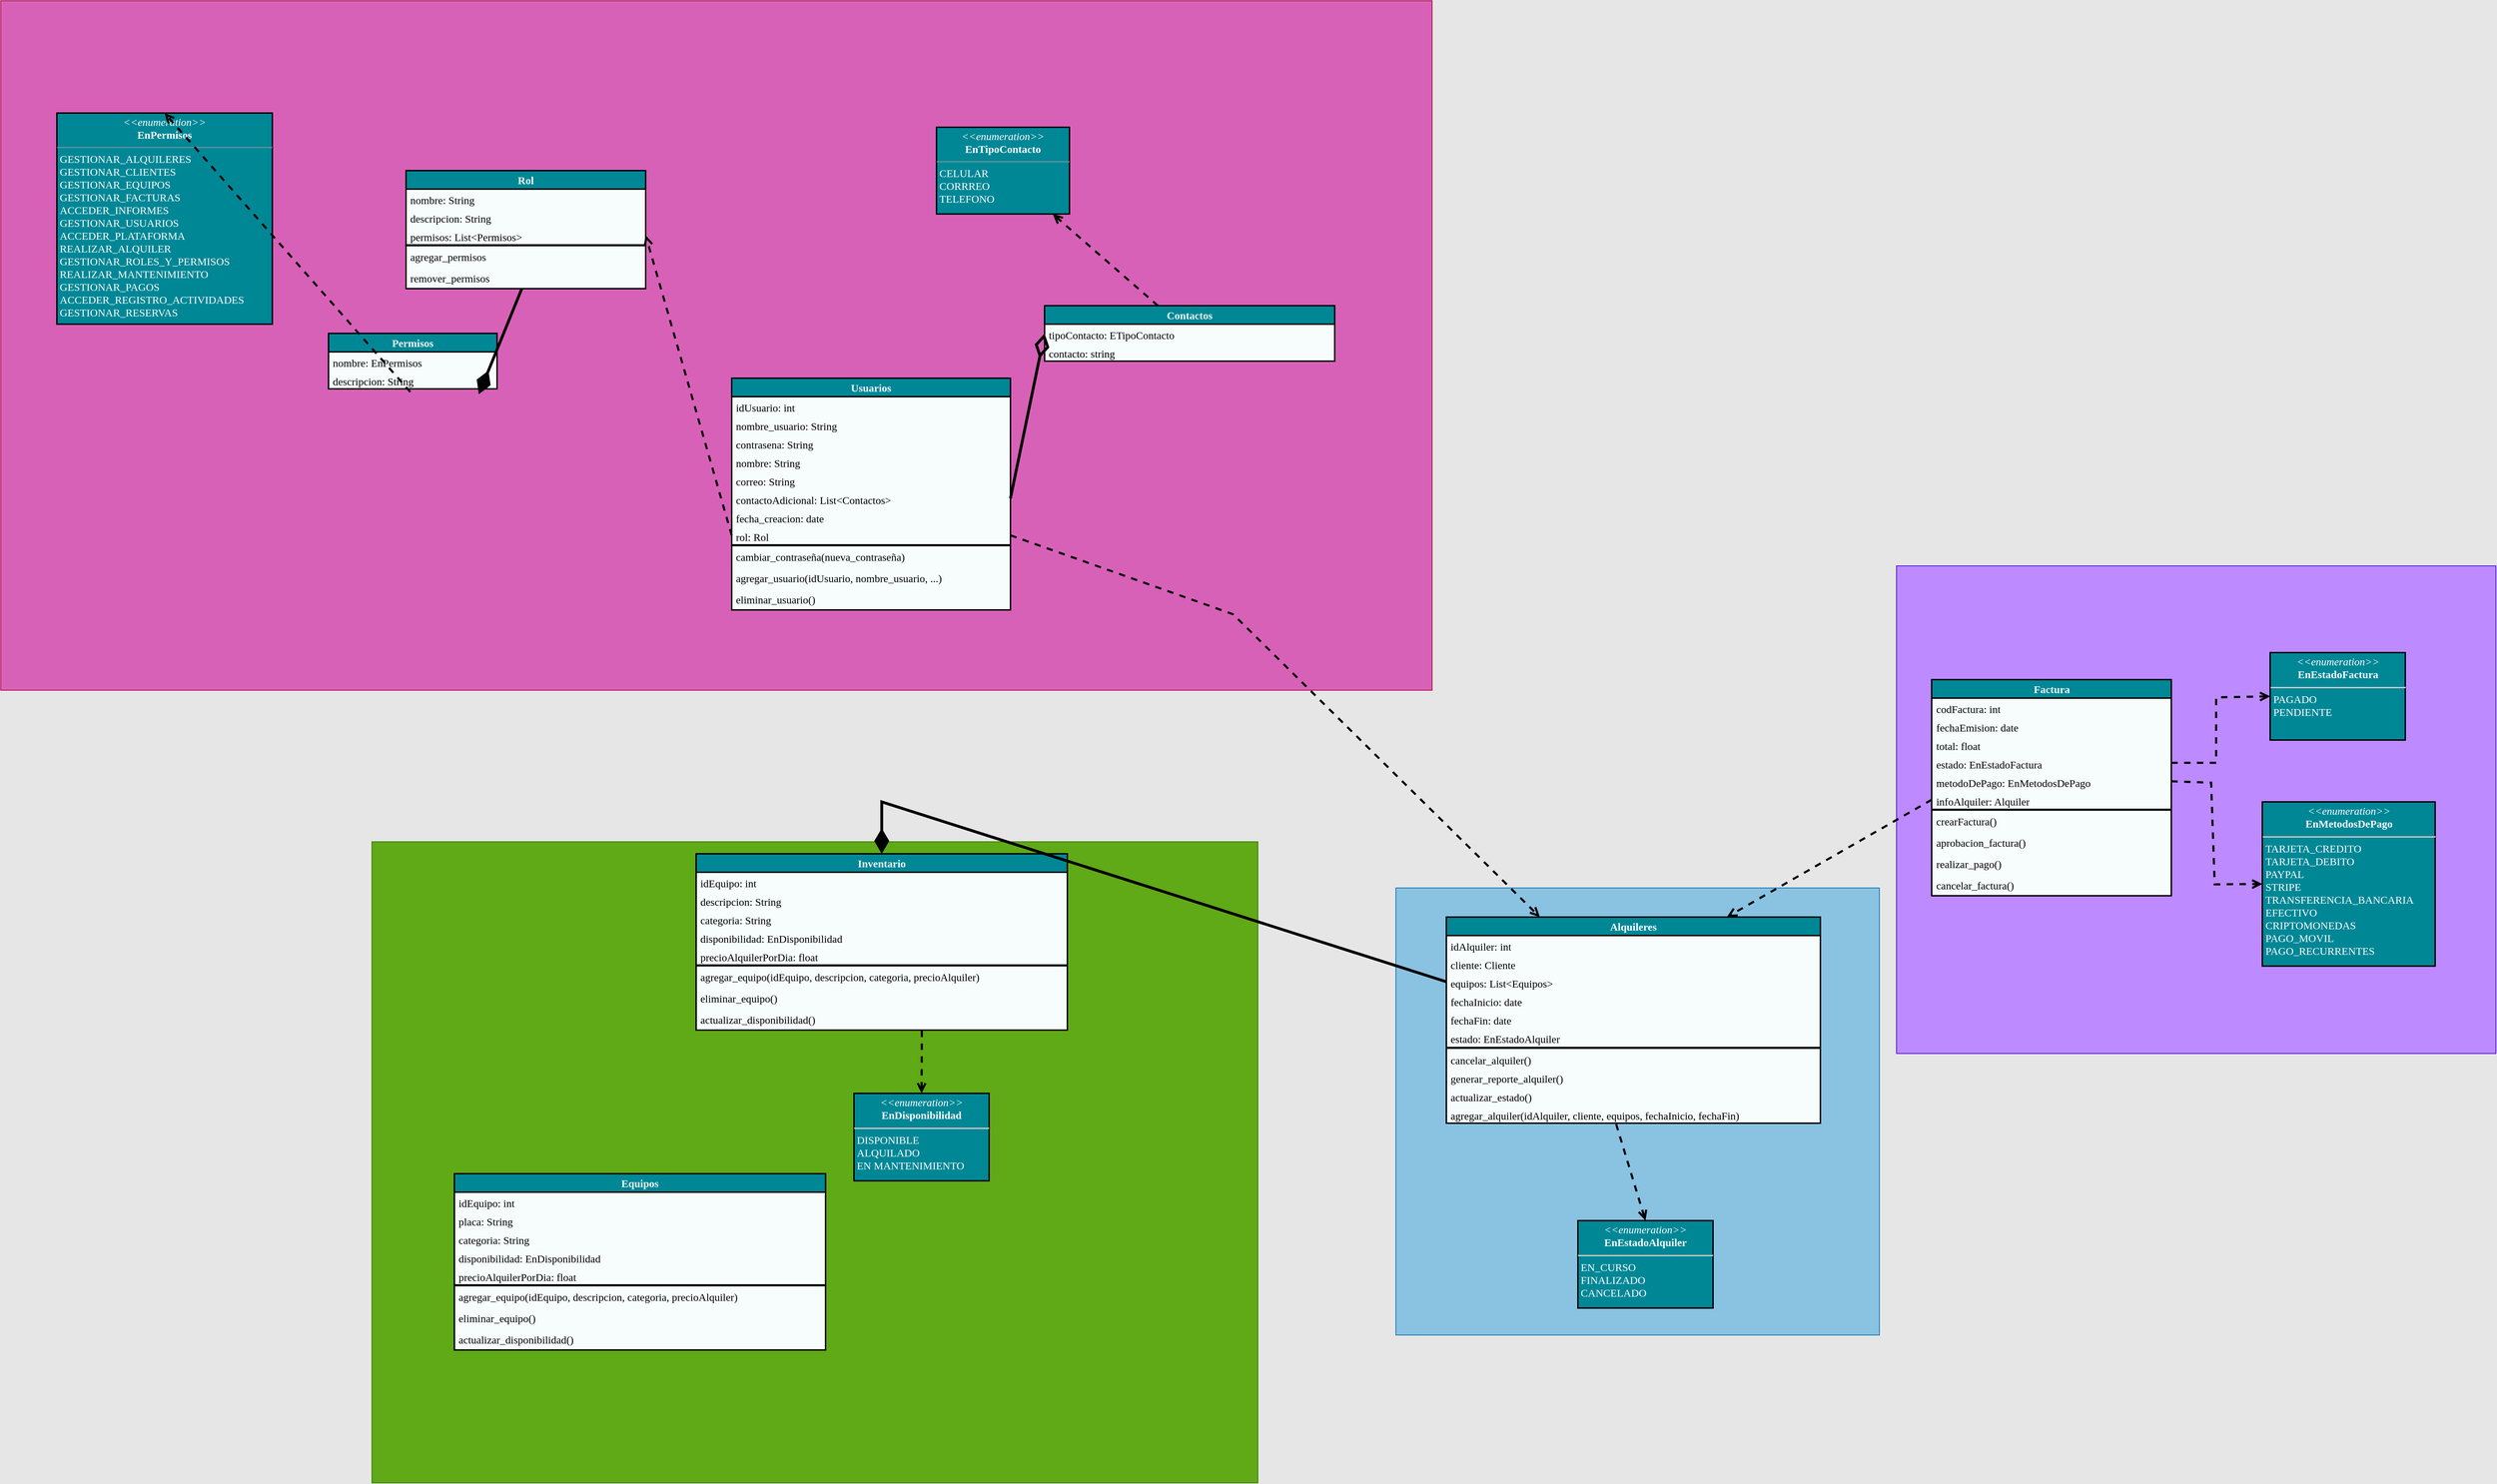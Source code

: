 <mxfile version="23.1.5" type="device">
  <diagram name="Página-1" id="8a7tAf_y6ZLoV1fNxLT-">
    <mxGraphModel dx="4469" dy="2651" grid="0" gridSize="10" guides="1" tooltips="1" connect="1" arrows="1" fold="1" page="0" pageScale="1" pageWidth="1169" pageHeight="827" background="#E6E6E6" math="0" shadow="0">
      <root>
        <mxCell id="0" />
        <mxCell id="1" parent="0" />
        <mxCell id="NBVTcC8YbQlMBI79K1pP-15" value="" style="rounded=0;whiteSpace=wrap;html=1;fillColor=#BD8AFF;fontColor=#ffffff;strokeColor=#3700CC;" vertex="1" parent="1">
          <mxGeometry x="752" y="-108" width="843" height="686" as="geometry" />
        </mxCell>
        <mxCell id="NBVTcC8YbQlMBI79K1pP-14" value="" style="rounded=0;whiteSpace=wrap;html=1;fillColor=#8AC2E2;fontColor=#ffffff;strokeColor=#006EAF;" vertex="1" parent="1">
          <mxGeometry x="48" y="345" width="680" height="629" as="geometry" />
        </mxCell>
        <mxCell id="NBVTcC8YbQlMBI79K1pP-13" value="" style="rounded=0;whiteSpace=wrap;html=1;fillColor=#D861B8;fontColor=#ffffff;strokeColor=#A50040;" vertex="1" parent="1">
          <mxGeometry x="-1914" y="-903" width="2013" height="970" as="geometry" />
        </mxCell>
        <mxCell id="NBVTcC8YbQlMBI79K1pP-11" value="" style="rounded=0;whiteSpace=wrap;html=1;fillColor=#60a917;fontColor=#ffffff;strokeColor=#2D7600;" vertex="1" parent="1">
          <mxGeometry x="-1392" y="280" width="1246" height="902" as="geometry" />
        </mxCell>
        <mxCell id="m5CR8sbhtSTVhbRc3k3T-5" value="Factura" style="swimlane;fontStyle=1;childLayout=stackLayout;horizontal=1;startSize=26;fillColor=#008796;horizontalStack=0;resizeParent=1;resizeParentMax=0;resizeLast=0;collapsible=1;marginBottom=0;whiteSpace=wrap;html=1;points=[[0,0,0,0,0],[0,0.25,0,0,0],[0,0.5,0,0,0],[0,0.75,0,0,0],[0,1,0,0,0],[0.25,0,0,0,0],[0.25,1,0,0,0],[0.5,0,0,0,0],[0.5,1,0,0,0],[0.75,0,0,0,0],[0.75,1,0,0,0],[1,0,0,0,0],[1,0.25,0,0,0],[1,0.5,0,0,0],[1,0.75,0,0,0],[1,1,0,0,0]];fontColor=#F7FCFC;strokeColor=#000000;fontSize=15;strokeWidth=2;swimlaneFillColor=#F7FCFC;fontFamily=Verdana;" parent="1" vertex="1">
          <mxGeometry x="801.5" y="52" width="337" height="304" as="geometry" />
        </mxCell>
        <mxCell id="m5CR8sbhtSTVhbRc3k3T-6" value="codFactura: int" style="text;strokeColor=none;fillColor=none;align=left;verticalAlign=top;spacingLeft=4;spacingRight=4;overflow=hidden;rotatable=0;points=[[0,0.5],[1,0.5]];portConstraint=eastwest;whiteSpace=wrap;html=1;fontColor=#000000;fontSize=15;fontFamily=Verdana;" parent="m5CR8sbhtSTVhbRc3k3T-5" vertex="1">
          <mxGeometry y="26" width="337" height="26" as="geometry" />
        </mxCell>
        <mxCell id="m5CR8sbhtSTVhbRc3k3T-7" value="fechaEmision: date" style="text;strokeColor=none;fillColor=none;align=left;verticalAlign=top;spacingLeft=4;spacingRight=4;overflow=hidden;rotatable=0;points=[[0,0.5],[1,0.5]];portConstraint=eastwest;whiteSpace=wrap;html=1;fontColor=#000000;fontSize=15;fontFamily=Verdana;" parent="m5CR8sbhtSTVhbRc3k3T-5" vertex="1">
          <mxGeometry y="52" width="337" height="26" as="geometry" />
        </mxCell>
        <object label="total: float" Total="" id="fgJ_T-vyC5k4SfeZIv40-2">
          <mxCell style="text;strokeColor=none;fillColor=none;align=left;verticalAlign=top;spacingLeft=4;spacingRight=4;overflow=hidden;rotatable=0;points=[[0,0.5],[1,0.5]];portConstraint=eastwest;whiteSpace=wrap;html=1;fontColor=#000000;fontSize=15;fontFamily=Verdana;" parent="m5CR8sbhtSTVhbRc3k3T-5" vertex="1">
            <mxGeometry y="78" width="337" height="26" as="geometry" />
          </mxCell>
        </object>
        <object label="estado:&amp;nbsp;&lt;span style=&quot;text-align: center;&quot;&gt;EnEstadoFactura&lt;/span&gt;" Total="" id="fgJ_T-vyC5k4SfeZIv40-3">
          <mxCell style="text;strokeColor=none;fillColor=none;align=left;verticalAlign=top;spacingLeft=4;spacingRight=4;overflow=hidden;rotatable=0;points=[[0,0.5],[1,0.5]];portConstraint=eastwest;whiteSpace=wrap;html=1;fontColor=#000000;fontSize=15;fontFamily=Verdana;" parent="m5CR8sbhtSTVhbRc3k3T-5" vertex="1">
            <mxGeometry y="104" width="337" height="26" as="geometry" />
          </mxCell>
        </object>
        <object label="metodoDePago: EnMetodosDePago" Total="" id="fgJ_T-vyC5k4SfeZIv40-6">
          <mxCell style="text;strokeColor=none;fillColor=none;align=left;verticalAlign=top;spacingLeft=4;spacingRight=4;overflow=hidden;rotatable=0;points=[[0,0.5],[1,0.5]];portConstraint=eastwest;whiteSpace=wrap;html=1;fontColor=#000000;fontSize=15;fontFamily=Verdana;" parent="m5CR8sbhtSTVhbRc3k3T-5" vertex="1">
            <mxGeometry y="130" width="337" height="26" as="geometry" />
          </mxCell>
        </object>
        <object label="infoAlquiler: Alquiler" Total="" id="fgJ_T-vyC5k4SfeZIv40-9">
          <mxCell style="text;strokeColor=none;fillColor=none;align=left;verticalAlign=top;spacingLeft=4;spacingRight=4;overflow=hidden;rotatable=0;points=[[0,0.5],[1,0.5]];portConstraint=eastwest;whiteSpace=wrap;html=1;fontColor=#000000;fontSize=15;fontFamily=Verdana;" parent="m5CR8sbhtSTVhbRc3k3T-5" vertex="1">
            <mxGeometry y="156" width="337" height="26" as="geometry" />
          </mxCell>
        </object>
        <mxCell id="m5CR8sbhtSTVhbRc3k3T-3" value="" style="line;strokeWidth=3;fillColor=none;align=left;verticalAlign=middle;spacingTop=-1;spacingLeft=3;spacingRight=3;rotatable=0;labelPosition=right;points=[];portConstraint=eastwest;strokeColor=inherit;fontColor=#000000;fontSize=15;fontFamily=Verdana;" parent="m5CR8sbhtSTVhbRc3k3T-5" vertex="1">
          <mxGeometry y="182" width="337" height="2" as="geometry" />
        </mxCell>
        <mxCell id="m5CR8sbhtSTVhbRc3k3T-4" value="crearFactura()" style="text;strokeColor=none;fillColor=none;align=left;verticalAlign=top;spacingLeft=4;spacingRight=4;overflow=hidden;rotatable=0;points=[[0,0.5],[1,0.5]];portConstraint=eastwest;whiteSpace=wrap;html=1;fontColor=#000000;fontSize=15;fontFamily=Verdana;" parent="m5CR8sbhtSTVhbRc3k3T-5" vertex="1">
          <mxGeometry y="184" width="337" height="30" as="geometry" />
        </mxCell>
        <mxCell id="KvDCw4Us0EKXB_KUAqWt-22" value="aprobacion_factura()" style="text;strokeColor=none;fillColor=none;align=left;verticalAlign=top;spacingLeft=4;spacingRight=4;overflow=hidden;rotatable=0;points=[[0,0.5],[1,0.5]];portConstraint=eastwest;whiteSpace=wrap;html=1;fontColor=#000000;fontSize=15;fontFamily=Verdana;" parent="m5CR8sbhtSTVhbRc3k3T-5" vertex="1">
          <mxGeometry y="214" width="337" height="30" as="geometry" />
        </mxCell>
        <mxCell id="m6P9gPZGM51h0eqVbEvU-8" value="realizar_pago()" style="text;strokeColor=none;fillColor=none;align=left;verticalAlign=top;spacingLeft=4;spacingRight=4;overflow=hidden;rotatable=0;points=[[0,0.5],[1,0.5]];portConstraint=eastwest;whiteSpace=wrap;html=1;fontColor=#000000;fontSize=15;fontFamily=Verdana;" parent="m5CR8sbhtSTVhbRc3k3T-5" vertex="1">
          <mxGeometry y="244" width="337" height="30" as="geometry" />
        </mxCell>
        <mxCell id="m6P9gPZGM51h0eqVbEvU-10" value="cancelar_factura()" style="text;strokeColor=none;fillColor=none;align=left;verticalAlign=top;spacingLeft=4;spacingRight=4;overflow=hidden;rotatable=0;points=[[0,0.5],[1,0.5]];portConstraint=eastwest;whiteSpace=wrap;html=1;fontColor=#000000;fontSize=15;fontFamily=Verdana;" parent="m5CR8sbhtSTVhbRc3k3T-5" vertex="1">
          <mxGeometry y="274" width="337" height="30" as="geometry" />
        </mxCell>
        <mxCell id="fgJ_T-vyC5k4SfeZIv40-5" value="" style="html=1;verticalAlign=bottom;endArrow=open;dashed=1;endSize=8;curved=0;rounded=0;exitX=1;exitY=0.5;exitDx=0;exitDy=0;entryX=0;entryY=0.5;entryDx=0;entryDy=0;fontColor=#000000;strokeColor=#000000;strokeWidth=3;fontSize=15;fontFamily=Verdana;" parent="1" source="fgJ_T-vyC5k4SfeZIv40-3" target="0J0UeyugDyh7OBtp51ZW-2" edge="1">
          <mxGeometry relative="1" as="geometry">
            <mxPoint x="1066.5" y="138" as="sourcePoint" />
            <mxPoint x="1194.5" y="121" as="targetPoint" />
            <Array as="points">
              <mxPoint x="1201.5" y="169" />
              <mxPoint x="1201.5" y="77" />
            </Array>
          </mxGeometry>
        </mxCell>
        <mxCell id="fgJ_T-vyC5k4SfeZIv40-7" value="&lt;p style=&quot;margin: 4px 0px 0px; text-align: center; font-size: 15px;&quot;&gt;&lt;i style=&quot;font-size: 15px;&quot;&gt;&amp;lt;&amp;lt;enumeration&amp;gt;&amp;gt;&lt;/i&gt;&lt;br style=&quot;font-size: 15px;&quot;&gt;&lt;b style=&quot;font-size: 15px;&quot;&gt;EnMetodosDePago&lt;/b&gt;&lt;/p&gt;&lt;hr style=&quot;font-size: 15px;&quot;&gt;&lt;p style=&quot;margin: 0px 0px 0px 4px; font-size: 15px;&quot;&gt;TARJETA_CREDITO&lt;br style=&quot;font-size: 15px;&quot;&gt;    TARJETA_DEBITO&lt;br style=&quot;font-size: 15px;&quot;&gt;    PAYPAL&lt;br style=&quot;font-size: 15px;&quot;&gt;    STRIPE&lt;br style=&quot;font-size: 15px;&quot;&gt;    TRANSFERENCIA_BANCARIA&lt;br style=&quot;font-size: 15px;&quot;&gt;    EFECTIVO&lt;br style=&quot;font-size: 15px;&quot;&gt;    CRIPTOMONEDAS&lt;br style=&quot;font-size: 15px;&quot;&gt;    PAGO_MOVIL&lt;br style=&quot;font-size: 15px;&quot;&gt;    PAGO_RECURRENTES&lt;br style=&quot;font-size: 15px;&quot;&gt;&lt;/p&gt;" style="verticalAlign=top;align=left;overflow=fill;fontSize=15;fontFamily=Verdana;html=1;whiteSpace=wrap;fontColor=#ffffff;fillColor=#008796;strokeColor=#000000;strokeWidth=2;" parent="1" vertex="1">
          <mxGeometry x="1266.5" y="224" width="243" height="231" as="geometry" />
        </mxCell>
        <mxCell id="fgJ_T-vyC5k4SfeZIv40-10" value="" style="html=1;verticalAlign=bottom;endArrow=open;dashed=1;endSize=8;curved=0;rounded=0;exitX=1;exitY=0.5;exitDx=0;exitDy=0;entryX=0;entryY=0.5;entryDx=0;entryDy=0;fontColor=#000000;strokeColor=#000000;strokeWidth=3;fontSize=15;fontFamily=Verdana;" parent="1" source="fgJ_T-vyC5k4SfeZIv40-6" target="fgJ_T-vyC5k4SfeZIv40-7" edge="1">
          <mxGeometry relative="1" as="geometry">
            <mxPoint x="1113.5" y="189" as="sourcePoint" />
            <mxPoint x="1247.5" y="151" as="targetPoint" />
            <Array as="points">
              <mxPoint x="1194.5" y="197" />
              <mxPoint x="1199.5" y="340" />
            </Array>
          </mxGeometry>
        </mxCell>
        <mxCell id="KvDCw4Us0EKXB_KUAqWt-5" value="Alquileres" style="swimlane;fontStyle=1;childLayout=stackLayout;horizontal=1;startSize=26;fillColor=#008796;horizontalStack=0;resizeParent=1;resizeParentMax=0;resizeLast=0;collapsible=1;marginBottom=0;whiteSpace=wrap;html=1;points=[[0,0,0,0,0],[0,0.25,0,0,0],[0,0.5,0,0,0],[0,0.75,0,0,0],[0,1,0,0,0],[0.25,0,0,0,0],[0.25,1,0,0,0],[0.5,0,0,0,0],[0.5,1,0,0,0],[0.75,0,0,0,0],[0.75,1,0,0,0],[1,0,0,0,0],[1,0.25,0,0,0],[1,0.5,0,0,0],[1,0.75,0,0,0],[1,1,0,0,0]];fontColor=#ffffff;strokeColor=#000000;fontSize=15;strokeWidth=2;swimlaneFillColor=#F7FCFC;fontFamily=Verdana;" parent="1" vertex="1">
          <mxGeometry x="119" y="386" width="526" height="290" as="geometry" />
        </mxCell>
        <object label="idAlquiler: int" Total="" id="m6P9gPZGM51h0eqVbEvU-9">
          <mxCell style="text;strokeColor=none;fillColor=none;align=left;verticalAlign=top;spacingLeft=4;spacingRight=4;overflow=hidden;rotatable=0;points=[[0,0.5],[1,0.5]];portConstraint=eastwest;whiteSpace=wrap;html=1;fontColor=#000000;fontSize=15;fontFamily=Verdana;" parent="KvDCw4Us0EKXB_KUAqWt-5" vertex="1">
            <mxGeometry y="26" width="526" height="26" as="geometry" />
          </mxCell>
        </object>
        <object label="cliente: Cliente" Total="" id="m5CR8sbhtSTVhbRc3k3T-8">
          <mxCell style="text;strokeColor=none;fillColor=none;align=left;verticalAlign=top;spacingLeft=4;spacingRight=4;overflow=hidden;rotatable=0;points=[[0,0.5],[1,0.5]];portConstraint=eastwest;whiteSpace=wrap;html=1;fontColor=#000000;fontSize=15;fontFamily=Verdana;" parent="KvDCw4Us0EKXB_KUAqWt-5" vertex="1">
            <mxGeometry y="52" width="526" height="26" as="geometry" />
          </mxCell>
        </object>
        <object label="equipos:&amp;nbsp;List&amp;lt;Equipos&amp;gt;" Total="" id="KvDCw4Us0EKXB_KUAqWt-10">
          <mxCell style="text;strokeColor=none;fillColor=none;align=left;verticalAlign=top;spacingLeft=4;spacingRight=4;overflow=hidden;rotatable=0;points=[[0,0.5],[1,0.5]];portConstraint=eastwest;whiteSpace=wrap;html=1;fontColor=#000000;fontSize=15;fontFamily=Verdana;" parent="KvDCw4Us0EKXB_KUAqWt-5" vertex="1">
            <mxGeometry y="78" width="526" height="26" as="geometry" />
          </mxCell>
        </object>
        <object label="fechaInicio: date" Total="" id="m6P9gPZGM51h0eqVbEvU-6">
          <mxCell style="text;strokeColor=none;fillColor=none;align=left;verticalAlign=top;spacingLeft=4;spacingRight=4;overflow=hidden;rotatable=0;points=[[0,0.5],[1,0.5]];portConstraint=eastwest;whiteSpace=wrap;html=1;fontColor=#000000;fontSize=15;fontFamily=Verdana;" parent="KvDCw4Us0EKXB_KUAqWt-5" vertex="1">
            <mxGeometry y="104" width="526" height="26" as="geometry" />
          </mxCell>
        </object>
        <object label="fechaFin: date" Total="" id="m6P9gPZGM51h0eqVbEvU-7">
          <mxCell style="text;strokeColor=none;fillColor=none;align=left;verticalAlign=top;spacingLeft=4;spacingRight=4;overflow=hidden;rotatable=0;points=[[0,0.5],[1,0.5]];portConstraint=eastwest;whiteSpace=wrap;html=1;fontColor=#000000;fontSize=15;fontFamily=Verdana;" parent="KvDCw4Us0EKXB_KUAqWt-5" vertex="1">
            <mxGeometry y="130" width="526" height="26" as="geometry" />
          </mxCell>
        </object>
        <object label="estado: EnEstadoAlquiler" Total="" id="m6P9gPZGM51h0eqVbEvU-28">
          <mxCell style="text;strokeColor=none;fillColor=none;align=left;verticalAlign=top;spacingLeft=4;spacingRight=4;overflow=hidden;rotatable=0;points=[[0,0.5],[1,0.5]];portConstraint=eastwest;whiteSpace=wrap;html=1;fontColor=#000000;fontSize=15;fontFamily=Verdana;" parent="KvDCw4Us0EKXB_KUAqWt-5" vertex="1">
            <mxGeometry y="156" width="526" height="26" as="geometry" />
          </mxCell>
        </object>
        <mxCell id="KvDCw4Us0EKXB_KUAqWt-15" value="" style="line;strokeWidth=3;fillColor=none;align=left;verticalAlign=middle;spacingTop=-1;spacingLeft=3;spacingRight=3;rotatable=0;labelPosition=right;points=[];portConstraint=eastwest;strokeColor=inherit;fontColor=#000000;fontSize=15;fontFamily=Verdana;" parent="KvDCw4Us0EKXB_KUAqWt-5" vertex="1">
          <mxGeometry y="182" width="526" height="4" as="geometry" />
        </mxCell>
        <mxCell id="KvDCw4Us0EKXB_KUAqWt-16" value="cancelar_alquiler()" style="text;strokeColor=none;fillColor=none;align=left;verticalAlign=top;spacingLeft=4;spacingRight=4;overflow=hidden;rotatable=0;points=[[0,0.5],[1,0.5]];portConstraint=eastwest;whiteSpace=wrap;html=1;fontColor=#000000;fontSize=15;fontFamily=Verdana;" parent="KvDCw4Us0EKXB_KUAqWt-5" vertex="1">
          <mxGeometry y="186" width="526" height="26" as="geometry" />
        </mxCell>
        <mxCell id="m6P9gPZGM51h0eqVbEvU-23" value="generar_reporte_alquiler()" style="text;strokeColor=none;fillColor=none;align=left;verticalAlign=top;spacingLeft=4;spacingRight=4;overflow=hidden;rotatable=0;points=[[0,0.5],[1,0.5]];portConstraint=eastwest;whiteSpace=wrap;html=1;fontColor=#000000;fontSize=15;fontFamily=Verdana;" parent="KvDCw4Us0EKXB_KUAqWt-5" vertex="1">
          <mxGeometry y="212" width="526" height="26" as="geometry" />
        </mxCell>
        <mxCell id="m6P9gPZGM51h0eqVbEvU-31" value="actualizar_estado()" style="text;strokeColor=none;fillColor=none;align=left;verticalAlign=top;spacingLeft=4;spacingRight=4;overflow=hidden;rotatable=0;points=[[0,0.5],[1,0.5]];portConstraint=eastwest;whiteSpace=wrap;html=1;fontColor=#000000;fontSize=15;fontFamily=Verdana;" parent="KvDCw4Us0EKXB_KUAqWt-5" vertex="1">
          <mxGeometry y="238" width="526" height="26" as="geometry" />
        </mxCell>
        <mxCell id="m6P9gPZGM51h0eqVbEvU-32" value="agregar_alquiler(idAlquiler, cliente, equipos, fechaInicio, fechaFin)" style="text;strokeColor=none;fillColor=none;align=left;verticalAlign=top;spacingLeft=4;spacingRight=4;overflow=hidden;rotatable=0;points=[[0,0.5],[1,0.5]];portConstraint=eastwest;whiteSpace=wrap;html=1;fontColor=#000000;fontSize=15;fontFamily=Verdana;" parent="KvDCw4Us0EKXB_KUAqWt-5" vertex="1">
          <mxGeometry y="264" width="526" height="26" as="geometry" />
        </mxCell>
        <mxCell id="KvDCw4Us0EKXB_KUAqWt-17" value="" style="html=1;verticalAlign=bottom;endArrow=open;dashed=1;endSize=8;curved=0;rounded=0;exitX=0;exitY=0.5;exitDx=0;exitDy=0;entryX=0.75;entryY=0;entryDx=0;entryDy=0;fontColor=#000000;strokeColor=#000000;strokeWidth=3;fontSize=15;fontFamily=Verdana;entryPerimeter=0;" parent="1" source="fgJ_T-vyC5k4SfeZIv40-9" target="KvDCw4Us0EKXB_KUAqWt-5" edge="1">
          <mxGeometry relative="1" as="geometry">
            <mxPoint x="1105.5" y="212" as="sourcePoint" />
            <mxPoint x="520" y="318" as="targetPoint" />
          </mxGeometry>
        </mxCell>
        <mxCell id="x4YPTmJRGb7PmWGS7XKL-1" value="Usuarios" style="swimlane;fontStyle=1;childLayout=stackLayout;horizontal=1;startSize=26;fillColor=#008796;horizontalStack=0;resizeParent=1;resizeParentMax=0;resizeLast=0;collapsible=1;marginBottom=0;whiteSpace=wrap;html=1;points=[[0,0,0,0,0],[0,0.25,0,0,0],[0,0.5,0,0,0],[0,0.75,0,0,0],[0,1,0,0,0],[0.25,0,0,0,0],[0.25,1,0,0,0],[0.5,0,0,0,0],[0.5,1,0,0,0],[0.75,0,0,0,0],[0.75,1,0,0,0],[1,0,0,0,0],[1,0.25,0,0,0],[1,0.5,0,0,0],[1,0.75,0,0,0],[1,1,0,0,0]];fontColor=#F7FCFC;strokeColor=#000000;fontSize=15;strokeWidth=2;swimlaneFillColor=#F7FCFC;fontFamily=Verdana;" parent="1" vertex="1">
          <mxGeometry x="-886" y="-372" width="392" height="326" as="geometry" />
        </mxCell>
        <mxCell id="x4YPTmJRGb7PmWGS7XKL-2" value="idUsuario: int" style="text;strokeColor=none;fillColor=none;align=left;verticalAlign=top;spacingLeft=4;spacingRight=4;overflow=hidden;rotatable=0;points=[[0,0.5],[1,0.5]];portConstraint=eastwest;whiteSpace=wrap;html=1;fontColor=#000000;fontSize=15;fontFamily=Verdana;" parent="x4YPTmJRGb7PmWGS7XKL-1" vertex="1">
          <mxGeometry y="26" width="392" height="26" as="geometry" />
        </mxCell>
        <mxCell id="x4YPTmJRGb7PmWGS7XKL-3" value="nombre_usuario: String" style="text;strokeColor=none;fillColor=none;align=left;verticalAlign=top;spacingLeft=4;spacingRight=4;overflow=hidden;rotatable=0;points=[[0,0.5],[1,0.5]];portConstraint=eastwest;whiteSpace=wrap;html=1;fontColor=#000000;fontSize=15;fontFamily=Verdana;" parent="x4YPTmJRGb7PmWGS7XKL-1" vertex="1">
          <mxGeometry y="52" width="392" height="26" as="geometry" />
        </mxCell>
        <object label="contrasena: String" Total="" id="x4YPTmJRGb7PmWGS7XKL-4">
          <mxCell style="text;strokeColor=none;fillColor=none;align=left;verticalAlign=top;spacingLeft=4;spacingRight=4;overflow=hidden;rotatable=0;points=[[0,0.5],[1,0.5]];portConstraint=eastwest;whiteSpace=wrap;html=1;fontColor=#000000;fontSize=15;fontFamily=Verdana;" parent="x4YPTmJRGb7PmWGS7XKL-1" vertex="1">
            <mxGeometry y="78" width="392" height="26" as="geometry" />
          </mxCell>
        </object>
        <object label="nombre: String" Total="" id="x4YPTmJRGb7PmWGS7XKL-5">
          <mxCell style="text;strokeColor=none;fillColor=none;align=left;verticalAlign=top;spacingLeft=4;spacingRight=4;overflow=hidden;rotatable=0;points=[[0,0.5],[1,0.5]];portConstraint=eastwest;whiteSpace=wrap;html=1;fontColor=#000000;fontSize=15;fontFamily=Verdana;" parent="x4YPTmJRGb7PmWGS7XKL-1" vertex="1">
            <mxGeometry y="104" width="392" height="26" as="geometry" />
          </mxCell>
        </object>
        <object label="correo: String" Total="" id="x4YPTmJRGb7PmWGS7XKL-6">
          <mxCell style="text;strokeColor=none;fillColor=none;align=left;verticalAlign=top;spacingLeft=4;spacingRight=4;overflow=hidden;rotatable=0;points=[[0,0.5],[1,0.5]];portConstraint=eastwest;whiteSpace=wrap;html=1;fontColor=#000000;fontSize=15;fontFamily=Verdana;" parent="x4YPTmJRGb7PmWGS7XKL-1" vertex="1">
            <mxGeometry y="130" width="392" height="26" as="geometry" />
          </mxCell>
        </object>
        <object label="contactoAdicional:&amp;nbsp;List&amp;lt;Contactos&amp;gt;" Total="" id="x4YPTmJRGb7PmWGS7XKL-7">
          <mxCell style="text;strokeColor=none;fillColor=none;align=left;verticalAlign=top;spacingLeft=4;spacingRight=4;overflow=hidden;rotatable=0;points=[[0,0.5],[1,0.5]];portConstraint=eastwest;whiteSpace=wrap;html=1;fontColor=#000000;fontSize=15;fontFamily=Verdana;" parent="x4YPTmJRGb7PmWGS7XKL-1" vertex="1">
            <mxGeometry y="156" width="392" height="26" as="geometry" />
          </mxCell>
        </object>
        <object label="fecha_creacion: date" Total="" id="0J0UeyugDyh7OBtp51ZW-16">
          <mxCell style="text;strokeColor=none;fillColor=none;align=left;verticalAlign=top;spacingLeft=4;spacingRight=4;overflow=hidden;rotatable=0;points=[[0,0.5],[1,0.5]];portConstraint=eastwest;whiteSpace=wrap;html=1;fontColor=#000000;fontSize=15;fontFamily=Verdana;" parent="x4YPTmJRGb7PmWGS7XKL-1" vertex="1">
            <mxGeometry y="182" width="392" height="26" as="geometry" />
          </mxCell>
        </object>
        <object label="rol: Rol" Total="" id="x4YPTmJRGb7PmWGS7XKL-8">
          <mxCell style="text;strokeColor=none;fillColor=none;align=left;verticalAlign=top;spacingLeft=4;spacingRight=4;overflow=hidden;rotatable=0;points=[[0,0.5],[1,0.5]];portConstraint=eastwest;whiteSpace=wrap;html=1;fontColor=#000000;fontSize=15;fontFamily=Verdana;" parent="x4YPTmJRGb7PmWGS7XKL-1" vertex="1">
            <mxGeometry y="208" width="392" height="26" as="geometry" />
          </mxCell>
        </object>
        <mxCell id="x4YPTmJRGb7PmWGS7XKL-9" value="" style="line;strokeWidth=3;fillColor=none;align=left;verticalAlign=middle;spacingTop=-1;spacingLeft=3;spacingRight=3;rotatable=0;labelPosition=right;points=[];portConstraint=eastwest;strokeColor=inherit;fontColor=#000000;fontSize=15;fontFamily=Verdana;" parent="x4YPTmJRGb7PmWGS7XKL-1" vertex="1">
          <mxGeometry y="234" width="392" height="2" as="geometry" />
        </mxCell>
        <mxCell id="x4YPTmJRGb7PmWGS7XKL-11" value="cambiar_contraseña(nueva_contraseña)" style="text;strokeColor=none;fillColor=none;align=left;verticalAlign=top;spacingLeft=4;spacingRight=4;overflow=hidden;rotatable=0;points=[[0,0.5],[1,0.5]];portConstraint=eastwest;whiteSpace=wrap;html=1;fontColor=#000000;fontSize=15;fontFamily=Verdana;" parent="x4YPTmJRGb7PmWGS7XKL-1" vertex="1">
          <mxGeometry y="236" width="392" height="30" as="geometry" />
        </mxCell>
        <mxCell id="m6P9gPZGM51h0eqVbEvU-26" value="agregar_usuario(idUsuario, nombre_usuario, ...)" style="text;strokeColor=none;fillColor=none;align=left;verticalAlign=top;spacingLeft=4;spacingRight=4;overflow=hidden;rotatable=0;points=[[0,0.5],[1,0.5]];portConstraint=eastwest;whiteSpace=wrap;html=1;fontColor=#000000;fontSize=15;fontFamily=Verdana;" parent="x4YPTmJRGb7PmWGS7XKL-1" vertex="1">
          <mxGeometry y="266" width="392" height="30" as="geometry" />
        </mxCell>
        <mxCell id="m6P9gPZGM51h0eqVbEvU-27" value="eliminar_usuario()" style="text;strokeColor=none;fillColor=none;align=left;verticalAlign=top;spacingLeft=4;spacingRight=4;overflow=hidden;rotatable=0;points=[[0,0.5],[1,0.5]];portConstraint=eastwest;whiteSpace=wrap;html=1;fontColor=#000000;fontSize=15;fontFamily=Verdana;" parent="x4YPTmJRGb7PmWGS7XKL-1" vertex="1">
          <mxGeometry y="296" width="392" height="30" as="geometry" />
        </mxCell>
        <mxCell id="x4YPTmJRGb7PmWGS7XKL-12" value="Contactos" style="swimlane;fontStyle=1;childLayout=stackLayout;horizontal=1;startSize=26;fillColor=#008796;horizontalStack=0;resizeParent=1;resizeParentMax=0;resizeLast=0;collapsible=1;marginBottom=0;whiteSpace=wrap;html=1;fontColor=#F7FCFC;strokeColor=#000000;swimlaneFillColor=#F7FCFC;strokeWidth=2;align=center;verticalAlign=middle;fontFamily=Verdana;fontSize=15;" parent="1" vertex="1">
          <mxGeometry x="-446" y="-474" width="408" height="78" as="geometry" />
        </mxCell>
        <mxCell id="x4YPTmJRGb7PmWGS7XKL-13" value="tipoContacto: ETipoContacto" style="text;strokeColor=none;fillColor=none;align=left;verticalAlign=top;spacingLeft=4;spacingRight=4;overflow=hidden;rotatable=0;points=[[0,0.5],[1,0.5]];portConstraint=eastwest;whiteSpace=wrap;html=1;fontColor=#000000;fontFamily=Verdana;fontSize=15;fontStyle=0;" parent="x4YPTmJRGb7PmWGS7XKL-12" vertex="1">
          <mxGeometry y="26" width="408" height="26" as="geometry" />
        </mxCell>
        <mxCell id="x4YPTmJRGb7PmWGS7XKL-14" value="contacto: string" style="text;strokeColor=none;fillColor=none;align=left;verticalAlign=top;spacingLeft=4;spacingRight=4;overflow=hidden;rotatable=0;points=[[0,0.5],[1,0.5]];portConstraint=eastwest;whiteSpace=wrap;html=1;fontColor=#000000;fontFamily=Verdana;fontSize=15;fontStyle=0;" parent="x4YPTmJRGb7PmWGS7XKL-12" vertex="1">
          <mxGeometry y="52" width="408" height="26" as="geometry" />
        </mxCell>
        <mxCell id="x4YPTmJRGb7PmWGS7XKL-15" value="" style="html=1;verticalAlign=bottom;endArrow=open;dashed=1;endSize=8;curved=0;rounded=0;strokeColor=#000000;strokeWidth=3;" parent="1" source="x4YPTmJRGb7PmWGS7XKL-12" target="x4YPTmJRGb7PmWGS7XKL-18" edge="1">
          <mxGeometry relative="1" as="geometry">
            <mxPoint x="-403" y="-202" as="sourcePoint" />
            <mxPoint x="-299" y="-223" as="targetPoint" />
          </mxGeometry>
        </mxCell>
        <mxCell id="x4YPTmJRGb7PmWGS7XKL-16" value="" style="endArrow=diamondThin;endFill=0;endSize=24;html=1;rounded=0;strokeColor=#000000;exitX=1;exitY=0.5;exitDx=0;exitDy=0;entryX=0;entryY=0.5;entryDx=0;entryDy=0;strokeWidth=4;" parent="1" source="x4YPTmJRGb7PmWGS7XKL-7" target="x4YPTmJRGb7PmWGS7XKL-13" edge="1">
          <mxGeometry width="160" relative="1" as="geometry">
            <mxPoint x="-386" y="-131" as="sourcePoint" />
            <mxPoint x="-146" y="-43" as="targetPoint" />
          </mxGeometry>
        </mxCell>
        <mxCell id="x4YPTmJRGb7PmWGS7XKL-18" value="&lt;p style=&quot;margin:0px;margin-top:4px;text-align:center;&quot;&gt;&lt;i&gt;&amp;lt;&amp;lt;enumeration&amp;gt;&amp;gt;&lt;/i&gt;&lt;br&gt;&lt;b&gt;EnTipoContacto&lt;/b&gt;&lt;/p&gt;&lt;hr size=&quot;1&quot;&gt;&lt;p style=&quot;margin:0px;margin-left:4px;&quot;&gt;CELULAR&lt;/p&gt;&lt;p style=&quot;margin:0px;margin-left:4px;&quot;&gt;CORRREO&lt;/p&gt;&lt;p style=&quot;margin:0px;margin-left:4px;&quot;&gt;TELEFONO&lt;/p&gt;&lt;p style=&quot;margin:0px;margin-left:4px;&quot;&gt;&lt;br&gt;&lt;/p&gt;" style="verticalAlign=top;align=left;overflow=fill;fontSize=15;fontFamily=Verdana;html=1;whiteSpace=wrap;fillColor=#008796;fontColor=#ffffff;strokeColor=#000000;strokeWidth=2;" parent="1" vertex="1">
          <mxGeometry x="-598" y="-725" width="187" height="122" as="geometry" />
        </mxCell>
        <mxCell id="0J0UeyugDyh7OBtp51ZW-1" value="&lt;p style=&quot;margin: 4px 0px 0px; text-align: center; font-size: 15px;&quot;&gt;&lt;i style=&quot;font-size: 15px;&quot;&gt;&amp;lt;&amp;lt;enumeration&amp;gt;&amp;gt;&lt;/i&gt;&lt;br style=&quot;font-size: 15px;&quot;&gt;&lt;b style=&quot;font-size: 15px;&quot;&gt;EnDisponibilidad&lt;/b&gt;&lt;/p&gt;&lt;hr style=&quot;font-size: 15px;&quot;&gt;&lt;p style=&quot;margin: 0px 0px 0px 4px;&quot;&gt;DISPONIBLE&lt;/p&gt;&lt;p style=&quot;margin: 0px 0px 0px 4px;&quot;&gt;ALQUILADO&lt;/p&gt;&lt;p style=&quot;margin: 0px 0px 0px 4px;&quot;&gt;EN MANTENIMIENTO&lt;/p&gt;" style="verticalAlign=top;align=left;overflow=fill;fontSize=15;fontFamily=Verdana;html=1;whiteSpace=wrap;fillColor=#008796;strokeColor=#000000;fontColor=#ffffff;strokeWidth=2;" parent="1" vertex="1">
          <mxGeometry x="-714" y="634" width="190" height="123" as="geometry" />
        </mxCell>
        <mxCell id="0J0UeyugDyh7OBtp51ZW-2" value="&lt;p style=&quot;margin: 4px 0px 0px; text-align: center; font-size: 15px;&quot;&gt;&lt;i style=&quot;font-size: 15px;&quot;&gt;&amp;lt;&amp;lt;enumeration&amp;gt;&amp;gt;&lt;/i&gt;&lt;br style=&quot;font-size: 15px;&quot;&gt;&lt;b style=&quot;font-size: 15px;&quot;&gt;EnEstadoFactura&lt;/b&gt;&lt;/p&gt;&lt;hr style=&quot;font-size: 15px;&quot;&gt;&lt;p style=&quot;margin: 0px 0px 0px 4px;&quot;&gt;PAGADO&lt;br style=&quot;text-align: center;&quot;&gt;&lt;span style=&quot;text-align: center;&quot;&gt;PENDIENTE&lt;/span&gt;&lt;br&gt;&lt;/p&gt;" style="verticalAlign=top;align=left;overflow=fill;fontSize=15;fontFamily=Verdana;html=1;whiteSpace=wrap;fillColor=#008796;strokeColor=#000000;fontColor=#ffffff;strokeWidth=2;" parent="1" vertex="1">
          <mxGeometry x="1277.5" y="14" width="190" height="123" as="geometry" />
        </mxCell>
        <mxCell id="0J0UeyugDyh7OBtp51ZW-3" value="Inventario" style="swimlane;fontStyle=1;childLayout=stackLayout;horizontal=1;startSize=26;fillColor=#008796;horizontalStack=0;resizeParent=1;resizeParentMax=0;resizeLast=0;collapsible=1;marginBottom=0;whiteSpace=wrap;html=1;points=[[0,0,0,0,0],[0,0.25,0,0,0],[0,0.5,0,0,0],[0,0.75,0,0,0],[0,1,0,0,0],[0.25,0,0,0,0],[0.25,1,0,0,0],[0.5,0,0,0,0],[0.5,1,0,0,0],[0.75,0,0,0,0],[0.75,1,0,0,0],[1,0,0,0,0],[1,0.25,0,0,0],[1,0.5,0,0,0],[1,0.75,0,0,0],[1,1,0,0,0]];fontColor=#F7FCFC;strokeColor=#000000;fontSize=15;strokeWidth=2;swimlaneFillColor=#F7FCFC;fontFamily=Verdana;" parent="1" vertex="1">
          <mxGeometry x="-936" y="297" width="522" height="248" as="geometry" />
        </mxCell>
        <mxCell id="0J0UeyugDyh7OBtp51ZW-4" value="&lt;div&gt;idEquipo: int&lt;/div&gt;&lt;div&gt;&lt;br&gt;&lt;/div&gt;" style="text;strokeColor=none;fillColor=none;align=left;verticalAlign=top;spacingLeft=4;spacingRight=4;overflow=hidden;rotatable=0;points=[[0,0.5],[1,0.5]];portConstraint=eastwest;whiteSpace=wrap;html=1;fontColor=#000000;fontSize=15;fontFamily=Verdana;" parent="0J0UeyugDyh7OBtp51ZW-3" vertex="1">
          <mxGeometry y="26" width="522" height="26" as="geometry" />
        </mxCell>
        <mxCell id="0J0UeyugDyh7OBtp51ZW-5" value="&lt;div&gt;descripcion: String&lt;/div&gt;" style="text;strokeColor=none;fillColor=none;align=left;verticalAlign=top;spacingLeft=4;spacingRight=4;overflow=hidden;rotatable=0;points=[[0,0.5],[1,0.5]];portConstraint=eastwest;whiteSpace=wrap;html=1;fontColor=#000000;fontSize=15;fontFamily=Verdana;" parent="0J0UeyugDyh7OBtp51ZW-3" vertex="1">
          <mxGeometry y="52" width="522" height="26" as="geometry" />
        </mxCell>
        <object label="&lt;span style=&quot;background-color: initial;&quot;&gt;categoria: String&lt;br&gt;&lt;/span&gt;" Total="" id="0J0UeyugDyh7OBtp51ZW-6">
          <mxCell style="text;strokeColor=none;fillColor=none;align=left;verticalAlign=top;spacingLeft=4;spacingRight=4;overflow=hidden;rotatable=0;points=[[0,0.5],[1,0.5]];portConstraint=eastwest;whiteSpace=wrap;html=1;fontColor=#000000;fontSize=15;fontFamily=Verdana;" parent="0J0UeyugDyh7OBtp51ZW-3" vertex="1">
            <mxGeometry y="78" width="522" height="26" as="geometry" />
          </mxCell>
        </object>
        <object label="&lt;div&gt;disponibilidad: EnDisponibilidad&lt;/div&gt;" Total="" id="0J0UeyugDyh7OBtp51ZW-7">
          <mxCell style="text;strokeColor=none;fillColor=none;align=left;verticalAlign=top;spacingLeft=4;spacingRight=4;overflow=hidden;rotatable=0;points=[[0,0.5],[1,0.5]];portConstraint=eastwest;whiteSpace=wrap;html=1;fontColor=#000000;fontSize=15;fontFamily=Verdana;" parent="0J0UeyugDyh7OBtp51ZW-3" vertex="1">
            <mxGeometry y="104" width="522" height="26" as="geometry" />
          </mxCell>
        </object>
        <object label="precioAlquilerPorDia: float" Total="" id="0J0UeyugDyh7OBtp51ZW-8">
          <mxCell style="text;strokeColor=none;fillColor=none;align=left;verticalAlign=top;spacingLeft=4;spacingRight=4;overflow=hidden;rotatable=0;points=[[0,0.5],[1,0.5]];portConstraint=eastwest;whiteSpace=wrap;html=1;fontColor=#000000;fontSize=15;fontFamily=Verdana;" parent="0J0UeyugDyh7OBtp51ZW-3" vertex="1">
            <mxGeometry y="130" width="522" height="26" as="geometry" />
          </mxCell>
        </object>
        <mxCell id="0J0UeyugDyh7OBtp51ZW-10" value="" style="line;strokeWidth=3;fillColor=none;align=left;verticalAlign=middle;spacingTop=-1;spacingLeft=3;spacingRight=3;rotatable=0;labelPosition=right;points=[];portConstraint=eastwest;strokeColor=inherit;fontColor=#000000;fontSize=15;fontFamily=Verdana;" parent="0J0UeyugDyh7OBtp51ZW-3" vertex="1">
          <mxGeometry y="156" width="522" height="2" as="geometry" />
        </mxCell>
        <mxCell id="0J0UeyugDyh7OBtp51ZW-11" value="agregar_equipo(idEquipo, descripcion, categoria, precioAlquiler)" style="text;strokeColor=none;fillColor=none;align=left;verticalAlign=top;spacingLeft=4;spacingRight=4;overflow=hidden;rotatable=0;points=[[0,0.5],[1,0.5]];portConstraint=eastwest;whiteSpace=wrap;html=1;fontColor=#000000;fontSize=15;fontFamily=Verdana;" parent="0J0UeyugDyh7OBtp51ZW-3" vertex="1">
          <mxGeometry y="158" width="522" height="30" as="geometry" />
        </mxCell>
        <mxCell id="m6P9gPZGM51h0eqVbEvU-24" value="eliminar_equipo()" style="text;strokeColor=none;fillColor=none;align=left;verticalAlign=top;spacingLeft=4;spacingRight=4;overflow=hidden;rotatable=0;points=[[0,0.5],[1,0.5]];portConstraint=eastwest;whiteSpace=wrap;html=1;fontColor=#000000;fontSize=15;fontFamily=Verdana;" parent="0J0UeyugDyh7OBtp51ZW-3" vertex="1">
          <mxGeometry y="188" width="522" height="30" as="geometry" />
        </mxCell>
        <mxCell id="m6P9gPZGM51h0eqVbEvU-25" value="actualizar_disponibilidad()" style="text;strokeColor=none;fillColor=none;align=left;verticalAlign=top;spacingLeft=4;spacingRight=4;overflow=hidden;rotatable=0;points=[[0,0.5],[1,0.5]];portConstraint=eastwest;whiteSpace=wrap;html=1;fontColor=#000000;fontSize=15;fontFamily=Verdana;" parent="0J0UeyugDyh7OBtp51ZW-3" vertex="1">
          <mxGeometry y="218" width="522" height="30" as="geometry" />
        </mxCell>
        <mxCell id="0J0UeyugDyh7OBtp51ZW-13" value="" style="html=1;verticalAlign=bottom;endArrow=open;dashed=1;endSize=8;curved=0;rounded=0;exitX=0.608;exitY=1.029;exitDx=0;exitDy=0;entryX=0.5;entryY=0;entryDx=0;entryDy=0;fontColor=#000000;strokeColor=#000000;strokeWidth=3;fontSize=15;fontFamily=Verdana;exitPerimeter=0;" parent="1" source="m6P9gPZGM51h0eqVbEvU-25" target="0J0UeyugDyh7OBtp51ZW-1" edge="1">
          <mxGeometry relative="1" as="geometry">
            <mxPoint x="-208" y="88" as="sourcePoint" />
            <mxPoint x="-80" y="247" as="targetPoint" />
          </mxGeometry>
        </mxCell>
        <mxCell id="0J0UeyugDyh7OBtp51ZW-17" value="Rol" style="swimlane;fontStyle=1;childLayout=stackLayout;horizontal=1;startSize=26;fillColor=#008796;horizontalStack=0;resizeParent=1;resizeParentMax=0;resizeLast=0;collapsible=1;marginBottom=0;whiteSpace=wrap;html=1;points=[[0,0,0,0,0],[0,0.25,0,0,0],[0,0.5,0,0,0],[0,0.75,0,0,0],[0,1,0,0,0],[0.25,0,0,0,0],[0.25,1,0,0,0],[0.5,0,0,0,0],[0.5,1,0,0,0],[0.75,0,0,0,0],[0.75,1,0,0,0],[1,0,0,0,0],[1,0.25,0,0,0],[1,0.5,0,0,0],[1,0.75,0,0,0],[1,1,0,0,0]];fontColor=#F7FCFC;strokeColor=#000000;fontSize=15;strokeWidth=2;swimlaneFillColor=#F7FCFC;fontFamily=Verdana;" parent="1" vertex="1">
          <mxGeometry x="-1344" y="-664" width="337" height="166" as="geometry" />
        </mxCell>
        <mxCell id="0J0UeyugDyh7OBtp51ZW-18" value="nombre: String" style="text;strokeColor=none;fillColor=none;align=left;verticalAlign=top;spacingLeft=4;spacingRight=4;overflow=hidden;rotatable=0;points=[[0,0.5],[1,0.5]];portConstraint=eastwest;whiteSpace=wrap;html=1;fontColor=#000000;fontSize=15;fontFamily=Verdana;" parent="0J0UeyugDyh7OBtp51ZW-17" vertex="1">
          <mxGeometry y="26" width="337" height="26" as="geometry" />
        </mxCell>
        <mxCell id="0J0UeyugDyh7OBtp51ZW-19" value="descripcion: String" style="text;strokeColor=none;fillColor=none;align=left;verticalAlign=top;spacingLeft=4;spacingRight=4;overflow=hidden;rotatable=0;points=[[0,0.5],[1,0.5]];portConstraint=eastwest;whiteSpace=wrap;html=1;fontColor=#000000;fontSize=15;fontFamily=Verdana;" parent="0J0UeyugDyh7OBtp51ZW-17" vertex="1">
          <mxGeometry y="52" width="337" height="26" as="geometry" />
        </mxCell>
        <object label="permisos: List&amp;lt;Permisos&amp;gt;" Total="" id="0J0UeyugDyh7OBtp51ZW-20">
          <mxCell style="text;strokeColor=none;fillColor=none;align=left;verticalAlign=top;spacingLeft=4;spacingRight=4;overflow=hidden;rotatable=0;points=[[0,0.5],[1,0.5]];portConstraint=eastwest;whiteSpace=wrap;html=1;fontColor=#000000;fontSize=15;fontFamily=Verdana;" parent="0J0UeyugDyh7OBtp51ZW-17" vertex="1">
            <mxGeometry y="78" width="337" height="26" as="geometry" />
          </mxCell>
        </object>
        <mxCell id="0J0UeyugDyh7OBtp51ZW-26" value="" style="line;strokeWidth=3;fillColor=none;align=left;verticalAlign=middle;spacingTop=-1;spacingLeft=3;spacingRight=3;rotatable=0;labelPosition=right;points=[];portConstraint=eastwest;strokeColor=inherit;fontColor=#000000;fontSize=15;fontFamily=Verdana;" parent="0J0UeyugDyh7OBtp51ZW-17" vertex="1">
          <mxGeometry y="104" width="337" height="2" as="geometry" />
        </mxCell>
        <mxCell id="0J0UeyugDyh7OBtp51ZW-27" value="agregar_permisos" style="text;strokeColor=none;fillColor=none;align=left;verticalAlign=top;spacingLeft=4;spacingRight=4;overflow=hidden;rotatable=0;points=[[0,0.5],[1,0.5]];portConstraint=eastwest;whiteSpace=wrap;html=1;fontColor=#000000;fontSize=15;fontFamily=Verdana;" parent="0J0UeyugDyh7OBtp51ZW-17" vertex="1">
          <mxGeometry y="106" width="337" height="30" as="geometry" />
        </mxCell>
        <mxCell id="m6P9gPZGM51h0eqVbEvU-21" value="remover_permisos" style="text;strokeColor=none;fillColor=none;align=left;verticalAlign=top;spacingLeft=4;spacingRight=4;overflow=hidden;rotatable=0;points=[[0,0.5],[1,0.5]];portConstraint=eastwest;whiteSpace=wrap;html=1;fontColor=#000000;fontSize=15;fontFamily=Verdana;" parent="0J0UeyugDyh7OBtp51ZW-17" vertex="1">
          <mxGeometry y="136" width="337" height="30" as="geometry" />
        </mxCell>
        <mxCell id="m6P9gPZGM51h0eqVbEvU-1" value="" style="html=1;verticalAlign=bottom;endArrow=open;dashed=1;endSize=8;curved=0;rounded=0;exitX=0;exitY=0.5;exitDx=0;exitDy=0;fontColor=#000000;strokeColor=#000000;strokeWidth=3;fontSize=15;fontFamily=Verdana;entryX=1;entryY=0.5;entryDx=0;entryDy=0;" parent="1" source="x4YPTmJRGb7PmWGS7XKL-8" target="0J0UeyugDyh7OBtp51ZW-20" edge="1">
          <mxGeometry relative="1" as="geometry">
            <mxPoint x="-1129" y="-501" as="sourcePoint" />
            <mxPoint x="-870" y="-120" as="targetPoint" />
          </mxGeometry>
        </mxCell>
        <mxCell id="m6P9gPZGM51h0eqVbEvU-4" value="" style="endArrow=diamondThin;endFill=1;endSize=24;html=1;rounded=0;entryX=0.5;entryY=0;entryDx=0;entryDy=0;entryPerimeter=0;exitX=0;exitY=0.5;exitDx=0;exitDy=0;strokeColor=#000000;strokeWidth=4;" parent="1" source="KvDCw4Us0EKXB_KUAqWt-10" target="0J0UeyugDyh7OBtp51ZW-3" edge="1">
          <mxGeometry width="160" relative="1" as="geometry">
            <mxPoint x="-353" y="326" as="sourcePoint" />
            <mxPoint x="-193" y="326" as="targetPoint" />
            <Array as="points">
              <mxPoint x="-675" y="224" />
            </Array>
          </mxGeometry>
        </mxCell>
        <mxCell id="m6P9gPZGM51h0eqVbEvU-5" value="" style="html=1;verticalAlign=bottom;endArrow=open;dashed=1;endSize=8;curved=0;rounded=0;exitX=1;exitY=0.5;exitDx=0;exitDy=0;entryX=0.25;entryY=0;entryDx=0;entryDy=0;fontColor=#000000;strokeColor=#000000;strokeWidth=3;fontSize=15;fontFamily=Verdana;entryPerimeter=0;" parent="1" source="x4YPTmJRGb7PmWGS7XKL-8" target="KvDCw4Us0EKXB_KUAqWt-5" edge="1">
          <mxGeometry relative="1" as="geometry">
            <mxPoint x="293" y="299" as="sourcePoint" />
            <mxPoint x="217" y="260" as="targetPoint" />
            <Array as="points">
              <mxPoint x="-181" y="-40" />
            </Array>
          </mxGeometry>
        </mxCell>
        <mxCell id="m6P9gPZGM51h0eqVbEvU-11" value="Permisos" style="swimlane;fontStyle=1;childLayout=stackLayout;horizontal=1;startSize=26;fillColor=#008796;horizontalStack=0;resizeParent=1;resizeParentMax=0;resizeLast=0;collapsible=1;marginBottom=0;whiteSpace=wrap;html=1;points=[[0,0,0,0,0],[0,0.25,0,0,0],[0,0.5,0,0,0],[0,0.75,0,0,0],[0,1,0,0,0],[0.25,0,0,0,0],[0.25,1,0,0,0],[0.5,0,0,0,0],[0.5,1,0,0,0],[0.75,0,0,0,0],[0.75,1,0,0,0],[1,0,0,0,0],[1,0.25,0,0,0],[1,0.5,0,0,0],[1,0.75,0,0,0],[1,1,0,0,0]];fontColor=#F7FCFC;strokeColor=#000000;fontSize=15;strokeWidth=2;swimlaneFillColor=#F7FCFC;fontFamily=Verdana;" parent="1" vertex="1">
          <mxGeometry x="-1453" y="-435" width="237" height="78" as="geometry" />
        </mxCell>
        <mxCell id="m6P9gPZGM51h0eqVbEvU-12" value="nombre: EnPermisos" style="text;strokeColor=none;fillColor=none;align=left;verticalAlign=top;spacingLeft=4;spacingRight=4;overflow=hidden;rotatable=0;points=[[0,0.5],[1,0.5]];portConstraint=eastwest;whiteSpace=wrap;html=1;fontColor=#000000;fontSize=15;fontFamily=Verdana;" parent="m6P9gPZGM51h0eqVbEvU-11" vertex="1">
          <mxGeometry y="26" width="237" height="26" as="geometry" />
        </mxCell>
        <mxCell id="m6P9gPZGM51h0eqVbEvU-13" value="descripcion: String" style="text;strokeColor=none;fillColor=none;align=left;verticalAlign=top;spacingLeft=4;spacingRight=4;overflow=hidden;rotatable=0;points=[[0,0.5],[1,0.5]];portConstraint=eastwest;whiteSpace=wrap;html=1;fontColor=#000000;fontSize=15;fontFamily=Verdana;" parent="m6P9gPZGM51h0eqVbEvU-11" vertex="1">
          <mxGeometry y="52" width="237" height="26" as="geometry" />
        </mxCell>
        <mxCell id="m6P9gPZGM51h0eqVbEvU-18" value="&lt;p style=&quot;margin:0px;margin-top:4px;text-align:center;&quot;&gt;&lt;i&gt;&amp;lt;&amp;lt;enumeration&amp;gt;&amp;gt;&lt;/i&gt;&lt;br&gt;&lt;b&gt;EnPermisos&lt;/b&gt;&lt;/p&gt;&lt;hr size=&quot;1&quot;&gt;&lt;p style=&quot;margin:0px;margin-left:4px;&quot;&gt;GESTIONAR_ALQUILERES&lt;/p&gt;&lt;p style=&quot;margin:0px;margin-left:4px;&quot;&gt;GESTIONAR_CLIENTES&lt;/p&gt;&lt;p style=&quot;margin:0px;margin-left:4px;&quot;&gt;GESTIONAR_EQUIPOS&lt;/p&gt;&lt;p style=&quot;margin:0px;margin-left:4px;&quot;&gt;GESTIONAR_FACTURAS&lt;/p&gt;&lt;p style=&quot;margin:0px;margin-left:4px;&quot;&gt;ACCEDER_INFORMES&lt;/p&gt;&lt;p style=&quot;margin:0px;margin-left:4px;&quot;&gt;GESTIONAR_USUARIOS&lt;/p&gt;&lt;p style=&quot;margin:0px;margin-left:4px;&quot;&gt;ACCEDER_PLATAFORMA&lt;/p&gt;&lt;p style=&quot;margin:0px;margin-left:4px;&quot;&gt;REALIZAR_ALQUILER&lt;/p&gt;&lt;p style=&quot;margin:0px;margin-left:4px;&quot;&gt;GESTIONAR_ROLES_Y_PERMISOS&lt;/p&gt;&lt;p style=&quot;margin:0px;margin-left:4px;&quot;&gt;REALIZAR_MANTENIMIENTO&lt;/p&gt;&lt;p style=&quot;margin:0px;margin-left:4px;&quot;&gt;GESTIONAR_PAGOS&lt;/p&gt;&lt;p style=&quot;margin:0px;margin-left:4px;&quot;&gt;ACCEDER_REGISTRO_ACTIVIDADES&lt;/p&gt;&lt;p style=&quot;margin:0px;margin-left:4px;&quot;&gt;GESTIONAR_RESERVAS&lt;/p&gt;" style="verticalAlign=top;align=left;overflow=fill;fontSize=15;fontFamily=Verdana;html=1;whiteSpace=wrap;fillColor=#008796;fontColor=#ffffff;strokeColor=#000000;strokeWidth=2;" parent="1" vertex="1">
          <mxGeometry x="-1835" y="-745" width="303" height="297" as="geometry" />
        </mxCell>
        <mxCell id="m6P9gPZGM51h0eqVbEvU-19" value="" style="html=1;verticalAlign=bottom;endArrow=open;dashed=1;endSize=8;curved=0;rounded=0;exitX=0.485;exitY=1.163;exitDx=0;exitDy=0;entryX=0.5;entryY=0;entryDx=0;entryDy=0;fontColor=#000000;strokeColor=#000000;strokeWidth=3;fontSize=15;fontFamily=Verdana;exitPerimeter=0;" parent="1" source="m6P9gPZGM51h0eqVbEvU-13" target="m6P9gPZGM51h0eqVbEvU-18" edge="1">
          <mxGeometry relative="1" as="geometry">
            <mxPoint x="-1205" y="-112" as="sourcePoint" />
            <mxPoint x="-1281" y="-72" as="targetPoint" />
          </mxGeometry>
        </mxCell>
        <mxCell id="m6P9gPZGM51h0eqVbEvU-22" value="" style="endArrow=diamondThin;endFill=1;endSize=24;html=1;rounded=0;entryX=0.892;entryY=1.291;entryDx=0;entryDy=0;strokeColor=#000000;strokeWidth=4;entryPerimeter=0;exitX=0.483;exitY=1.006;exitDx=0;exitDy=0;exitPerimeter=0;" parent="1" source="m6P9gPZGM51h0eqVbEvU-21" target="m6P9gPZGM51h0eqVbEvU-13" edge="1">
          <mxGeometry width="160" relative="1" as="geometry">
            <mxPoint x="-1082" y="66" as="sourcePoint" />
            <mxPoint x="-1027.5" y="237" as="targetPoint" />
          </mxGeometry>
        </mxCell>
        <mxCell id="m6P9gPZGM51h0eqVbEvU-29" value="&lt;p style=&quot;margin: 4px 0px 0px; text-align: center; font-size: 15px;&quot;&gt;&lt;i style=&quot;font-size: 15px;&quot;&gt;&amp;lt;&amp;lt;enumeration&amp;gt;&amp;gt;&lt;/i&gt;&lt;br style=&quot;font-size: 15px;&quot;&gt;&lt;b style=&quot;font-size: 15px;&quot;&gt;EnEstadoAlquiler&lt;/b&gt;&lt;/p&gt;&lt;hr style=&quot;font-size: 15px;&quot;&gt;&lt;p style=&quot;margin: 0px 0px 0px 4px;&quot;&gt;EN_CURSO&lt;/p&gt;&lt;p style=&quot;margin: 0px 0px 0px 4px;&quot;&gt;FINALIZADO&lt;/p&gt;&lt;p style=&quot;margin: 0px 0px 0px 4px;&quot;&gt;CANCELADO&lt;/p&gt;" style="verticalAlign=top;align=left;overflow=fill;fontSize=15;fontFamily=Verdana;html=1;whiteSpace=wrap;fillColor=#008796;strokeColor=#000000;fontColor=#ffffff;strokeWidth=2;" parent="1" vertex="1">
          <mxGeometry x="304" y="813" width="190" height="123" as="geometry" />
        </mxCell>
        <mxCell id="m6P9gPZGM51h0eqVbEvU-30" value="" style="html=1;verticalAlign=bottom;endArrow=open;dashed=1;endSize=8;curved=0;rounded=0;entryX=0.5;entryY=0;entryDx=0;entryDy=0;fontColor=#000000;strokeColor=#000000;strokeWidth=3;fontSize=15;fontFamily=Verdana;exitX=0.454;exitY=1.05;exitDx=0;exitDy=0;exitPerimeter=0;" parent="1" source="m6P9gPZGM51h0eqVbEvU-32" target="m6P9gPZGM51h0eqVbEvU-29" edge="1">
          <mxGeometry relative="1" as="geometry">
            <mxPoint y="454" as="sourcePoint" />
            <mxPoint x="507.62" y="161.13" as="targetPoint" />
          </mxGeometry>
        </mxCell>
        <mxCell id="NBVTcC8YbQlMBI79K1pP-1" value="Equipos" style="swimlane;fontStyle=1;childLayout=stackLayout;horizontal=1;startSize=26;fillColor=#008796;horizontalStack=0;resizeParent=1;resizeParentMax=0;resizeLast=0;collapsible=1;marginBottom=0;whiteSpace=wrap;html=1;points=[[0,0,0,0,0],[0,0.25,0,0,0],[0,0.5,0,0,0],[0,0.75,0,0,0],[0,1,0,0,0],[0.25,0,0,0,0],[0.25,1,0,0,0],[0.5,0,0,0,0],[0.5,1,0,0,0],[0.75,0,0,0,0],[0.75,1,0,0,0],[1,0,0,0,0],[1,0.25,0,0,0],[1,0.5,0,0,0],[1,0.75,0,0,0],[1,1,0,0,0]];fontColor=#F7FCFC;strokeColor=#000000;fontSize=15;strokeWidth=2;swimlaneFillColor=#F7FCFC;fontFamily=Verdana;" vertex="1" parent="1">
          <mxGeometry x="-1276" y="747" width="522" height="248" as="geometry" />
        </mxCell>
        <mxCell id="NBVTcC8YbQlMBI79K1pP-2" value="&lt;div&gt;idEquipo: int&lt;/div&gt;&lt;div&gt;&lt;br&gt;&lt;/div&gt;" style="text;strokeColor=none;fillColor=none;align=left;verticalAlign=top;spacingLeft=4;spacingRight=4;overflow=hidden;rotatable=0;points=[[0,0.5],[1,0.5]];portConstraint=eastwest;whiteSpace=wrap;html=1;fontColor=#000000;fontSize=15;fontFamily=Verdana;" vertex="1" parent="NBVTcC8YbQlMBI79K1pP-1">
          <mxGeometry y="26" width="522" height="26" as="geometry" />
        </mxCell>
        <mxCell id="NBVTcC8YbQlMBI79K1pP-3" value="&lt;div&gt;placa: String&lt;/div&gt;" style="text;strokeColor=none;fillColor=none;align=left;verticalAlign=top;spacingLeft=4;spacingRight=4;overflow=hidden;rotatable=0;points=[[0,0.5],[1,0.5]];portConstraint=eastwest;whiteSpace=wrap;html=1;fontColor=#000000;fontSize=15;fontFamily=Verdana;" vertex="1" parent="NBVTcC8YbQlMBI79K1pP-1">
          <mxGeometry y="52" width="522" height="26" as="geometry" />
        </mxCell>
        <object label="&lt;span style=&quot;background-color: initial;&quot;&gt;categoria: String&lt;br&gt;&lt;/span&gt;" Total="" id="NBVTcC8YbQlMBI79K1pP-4">
          <mxCell style="text;strokeColor=none;fillColor=none;align=left;verticalAlign=top;spacingLeft=4;spacingRight=4;overflow=hidden;rotatable=0;points=[[0,0.5],[1,0.5]];portConstraint=eastwest;whiteSpace=wrap;html=1;fontColor=#000000;fontSize=15;fontFamily=Verdana;" vertex="1" parent="NBVTcC8YbQlMBI79K1pP-1">
            <mxGeometry y="78" width="522" height="26" as="geometry" />
          </mxCell>
        </object>
        <object label="&lt;div&gt;disponibilidad: EnDisponibilidad&lt;/div&gt;" Total="" id="NBVTcC8YbQlMBI79K1pP-5">
          <mxCell style="text;strokeColor=none;fillColor=none;align=left;verticalAlign=top;spacingLeft=4;spacingRight=4;overflow=hidden;rotatable=0;points=[[0,0.5],[1,0.5]];portConstraint=eastwest;whiteSpace=wrap;html=1;fontColor=#000000;fontSize=15;fontFamily=Verdana;" vertex="1" parent="NBVTcC8YbQlMBI79K1pP-1">
            <mxGeometry y="104" width="522" height="26" as="geometry" />
          </mxCell>
        </object>
        <object label="precioAlquilerPorDia: float" Total="" id="NBVTcC8YbQlMBI79K1pP-6">
          <mxCell style="text;strokeColor=none;fillColor=none;align=left;verticalAlign=top;spacingLeft=4;spacingRight=4;overflow=hidden;rotatable=0;points=[[0,0.5],[1,0.5]];portConstraint=eastwest;whiteSpace=wrap;html=1;fontColor=#000000;fontSize=15;fontFamily=Verdana;" vertex="1" parent="NBVTcC8YbQlMBI79K1pP-1">
            <mxGeometry y="130" width="522" height="26" as="geometry" />
          </mxCell>
        </object>
        <mxCell id="NBVTcC8YbQlMBI79K1pP-7" value="" style="line;strokeWidth=3;fillColor=none;align=left;verticalAlign=middle;spacingTop=-1;spacingLeft=3;spacingRight=3;rotatable=0;labelPosition=right;points=[];portConstraint=eastwest;strokeColor=inherit;fontColor=#000000;fontSize=15;fontFamily=Verdana;" vertex="1" parent="NBVTcC8YbQlMBI79K1pP-1">
          <mxGeometry y="156" width="522" height="2" as="geometry" />
        </mxCell>
        <mxCell id="NBVTcC8YbQlMBI79K1pP-8" value="agregar_equipo(idEquipo, descripcion, categoria, precioAlquiler)" style="text;strokeColor=none;fillColor=none;align=left;verticalAlign=top;spacingLeft=4;spacingRight=4;overflow=hidden;rotatable=0;points=[[0,0.5],[1,0.5]];portConstraint=eastwest;whiteSpace=wrap;html=1;fontColor=#000000;fontSize=15;fontFamily=Verdana;" vertex="1" parent="NBVTcC8YbQlMBI79K1pP-1">
          <mxGeometry y="158" width="522" height="30" as="geometry" />
        </mxCell>
        <mxCell id="NBVTcC8YbQlMBI79K1pP-9" value="eliminar_equipo()" style="text;strokeColor=none;fillColor=none;align=left;verticalAlign=top;spacingLeft=4;spacingRight=4;overflow=hidden;rotatable=0;points=[[0,0.5],[1,0.5]];portConstraint=eastwest;whiteSpace=wrap;html=1;fontColor=#000000;fontSize=15;fontFamily=Verdana;" vertex="1" parent="NBVTcC8YbQlMBI79K1pP-1">
          <mxGeometry y="188" width="522" height="30" as="geometry" />
        </mxCell>
        <mxCell id="NBVTcC8YbQlMBI79K1pP-10" value="actualizar_disponibilidad()" style="text;strokeColor=none;fillColor=none;align=left;verticalAlign=top;spacingLeft=4;spacingRight=4;overflow=hidden;rotatable=0;points=[[0,0.5],[1,0.5]];portConstraint=eastwest;whiteSpace=wrap;html=1;fontColor=#000000;fontSize=15;fontFamily=Verdana;" vertex="1" parent="NBVTcC8YbQlMBI79K1pP-1">
          <mxGeometry y="218" width="522" height="30" as="geometry" />
        </mxCell>
      </root>
    </mxGraphModel>
  </diagram>
</mxfile>
